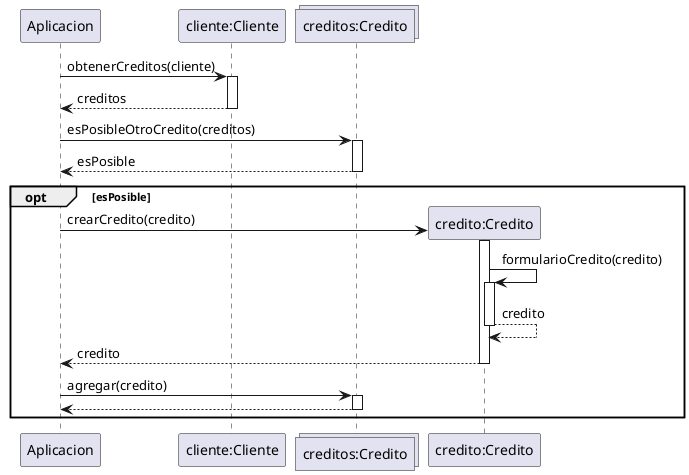@startuml

participant Aplicacion
participant "cliente:Cliente" as Cliente
collections "creditos:Credito" as Array
participant "credito:Credito" as Credito

Aplicacion -> Cliente: obtenerCreditos(cliente)
activate Cliente
return creditos
Aplicacion -> Array: esPosibleOtroCredito(creditos)
activate Array
return esPosible
opt esPosible
	create Credito
	Aplicacion -> Credito: crearCredito(credito)
	activate Credito
	Credito -> Credito: formularioCredito(credito)
	activate Credito
	return credito
	return credito
	Aplicacion -> Array: agregar(credito)
	activate Array
	return	
end

@enduml
